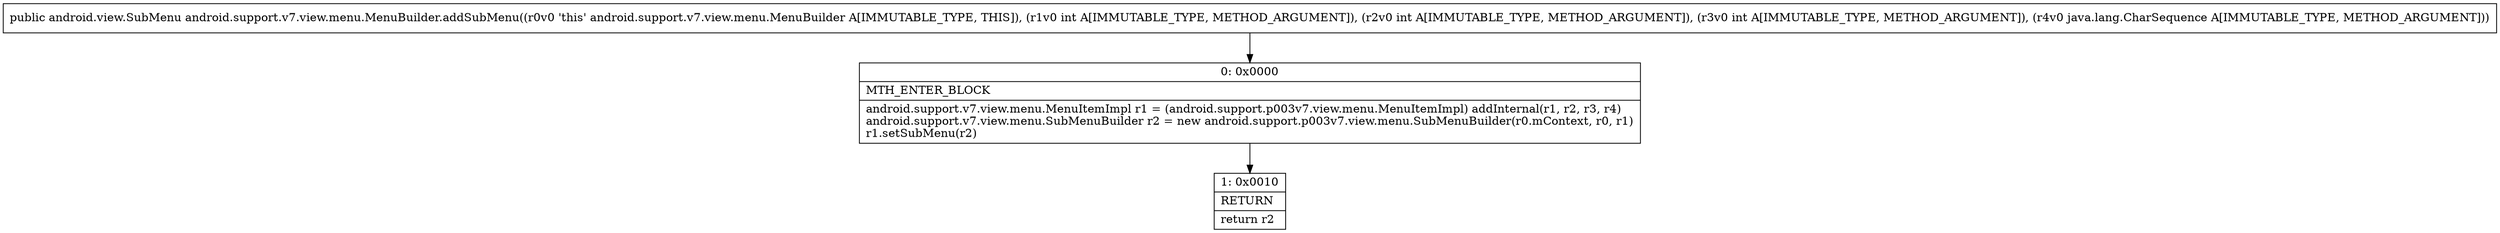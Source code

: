 digraph "CFG forandroid.support.v7.view.menu.MenuBuilder.addSubMenu(IIILjava\/lang\/CharSequence;)Landroid\/view\/SubMenu;" {
Node_0 [shape=record,label="{0\:\ 0x0000|MTH_ENTER_BLOCK\l|android.support.v7.view.menu.MenuItemImpl r1 = (android.support.p003v7.view.menu.MenuItemImpl) addInternal(r1, r2, r3, r4)\landroid.support.v7.view.menu.SubMenuBuilder r2 = new android.support.p003v7.view.menu.SubMenuBuilder(r0.mContext, r0, r1)\lr1.setSubMenu(r2)\l}"];
Node_1 [shape=record,label="{1\:\ 0x0010|RETURN\l|return r2\l}"];
MethodNode[shape=record,label="{public android.view.SubMenu android.support.v7.view.menu.MenuBuilder.addSubMenu((r0v0 'this' android.support.v7.view.menu.MenuBuilder A[IMMUTABLE_TYPE, THIS]), (r1v0 int A[IMMUTABLE_TYPE, METHOD_ARGUMENT]), (r2v0 int A[IMMUTABLE_TYPE, METHOD_ARGUMENT]), (r3v0 int A[IMMUTABLE_TYPE, METHOD_ARGUMENT]), (r4v0 java.lang.CharSequence A[IMMUTABLE_TYPE, METHOD_ARGUMENT])) }"];
MethodNode -> Node_0;
Node_0 -> Node_1;
}


